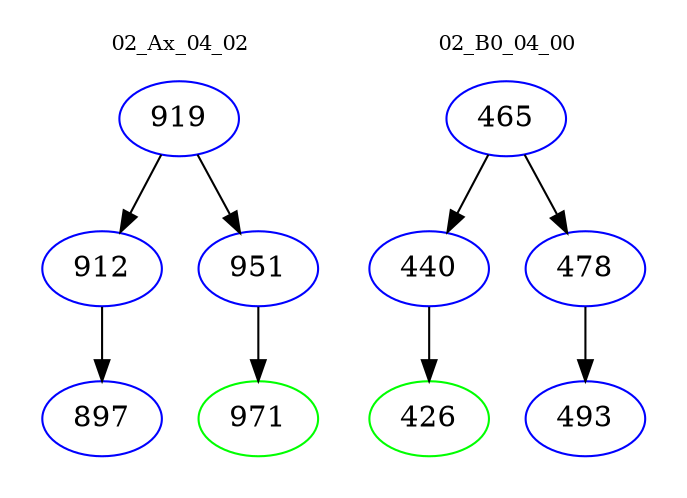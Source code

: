 digraph{
subgraph cluster_0 {
color = white
label = "02_Ax_04_02";
fontsize=10;
T0_919 [label="919", color="blue"]
T0_919 -> T0_912 [color="black"]
T0_912 [label="912", color="blue"]
T0_912 -> T0_897 [color="black"]
T0_897 [label="897", color="blue"]
T0_919 -> T0_951 [color="black"]
T0_951 [label="951", color="blue"]
T0_951 -> T0_971 [color="black"]
T0_971 [label="971", color="green"]
}
subgraph cluster_1 {
color = white
label = "02_B0_04_00";
fontsize=10;
T1_465 [label="465", color="blue"]
T1_465 -> T1_440 [color="black"]
T1_440 [label="440", color="blue"]
T1_440 -> T1_426 [color="black"]
T1_426 [label="426", color="green"]
T1_465 -> T1_478 [color="black"]
T1_478 [label="478", color="blue"]
T1_478 -> T1_493 [color="black"]
T1_493 [label="493", color="blue"]
}
}

